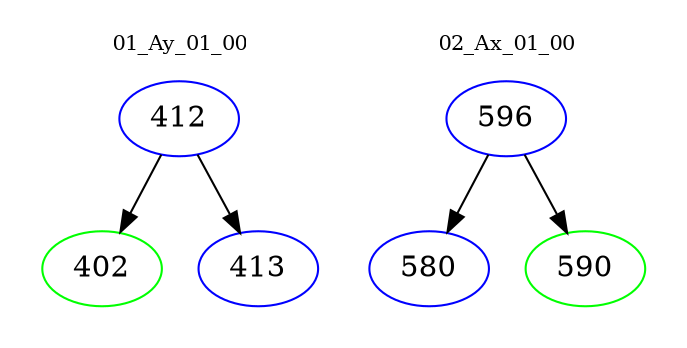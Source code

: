 digraph{
subgraph cluster_0 {
color = white
label = "01_Ay_01_00";
fontsize=10;
T0_412 [label="412", color="blue"]
T0_412 -> T0_402 [color="black"]
T0_402 [label="402", color="green"]
T0_412 -> T0_413 [color="black"]
T0_413 [label="413", color="blue"]
}
subgraph cluster_1 {
color = white
label = "02_Ax_01_00";
fontsize=10;
T1_596 [label="596", color="blue"]
T1_596 -> T1_580 [color="black"]
T1_580 [label="580", color="blue"]
T1_596 -> T1_590 [color="black"]
T1_590 [label="590", color="green"]
}
}
